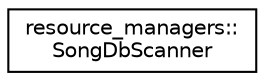 digraph "Graphical Class Hierarchy"
{
 // LATEX_PDF_SIZE
  edge [fontname="Helvetica",fontsize="10",labelfontname="Helvetica",labelfontsize="10"];
  node [fontname="Helvetica",fontsize="10",shape=record];
  rankdir="LR";
  Node0 [label="resource_managers::\lSongDbScanner",height=0.2,width=0.4,color="black", fillcolor="white", style="filled",URL="$classresource__managers_1_1SongDbScanner.html",tooltip=" "];
}

